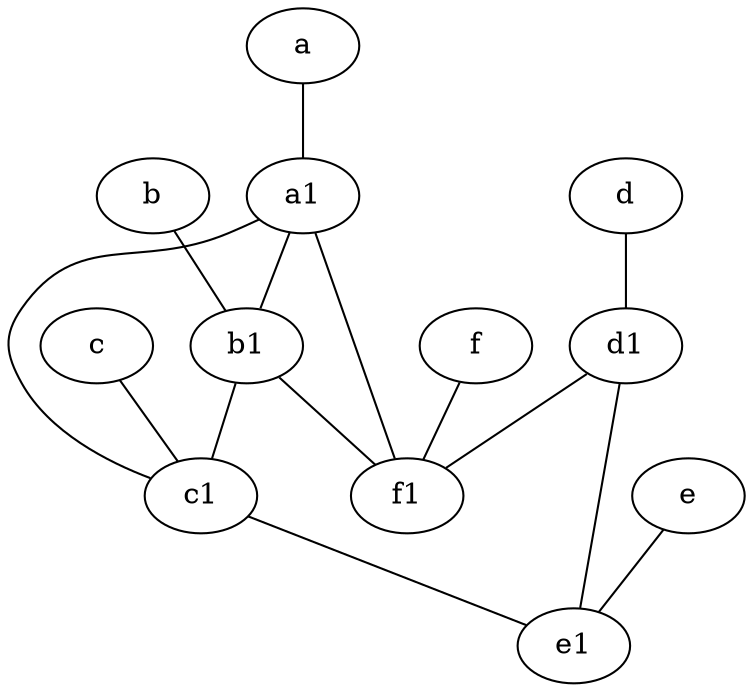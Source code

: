 graph {
	d1 [pos="3,5!"]
	d [pos="2,5!"]
	f [pos="3,9!"]
	e [pos="7,9!"]
	a1 [pos="8,3!"]
	a [pos="8,2!"]
	f1 [pos="3,8!"]
	c1 [pos="4.5,3!"]
	b1 [pos="9,4!"]
	c [pos="4.5,2!"]
	b [pos="10,4!"]
	e1 [pos="7,7!"]
	d -- d1
	c1 -- e1
	a1 -- b1
	f -- f1
	d1 -- e1
	c -- c1
	b1 -- f1
	d1 -- f1
	a1 -- f1
	e -- e1
	b1 -- c1
	a1 -- c1
	b -- b1
	a -- a1
}
